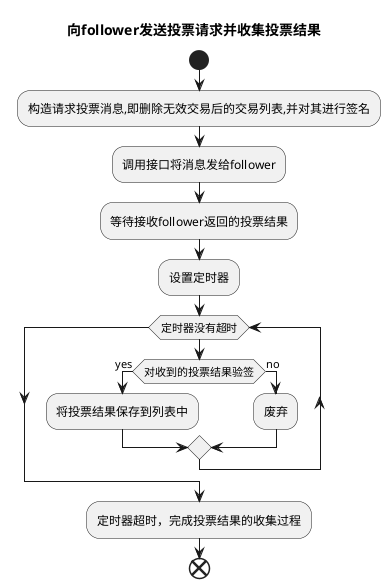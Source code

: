 @startuml
title 向follower发送投票请求并收集投票结果
start
:构造请求投票消息,即删除无效交易后的交易列表,并对其进行签名;
:调用接口将消息发给follower;
:等待接收follower返回的投票结果;
:设置定时器;
while(定时器没有超时)
    if(对收到的投票结果验签)then(yes)
        :将投票结果保存到列表中;
    else (no)
        :废弃;
    endif
endwhile
:定时器超时，完成投票结果的收集过程;
end
@enduml